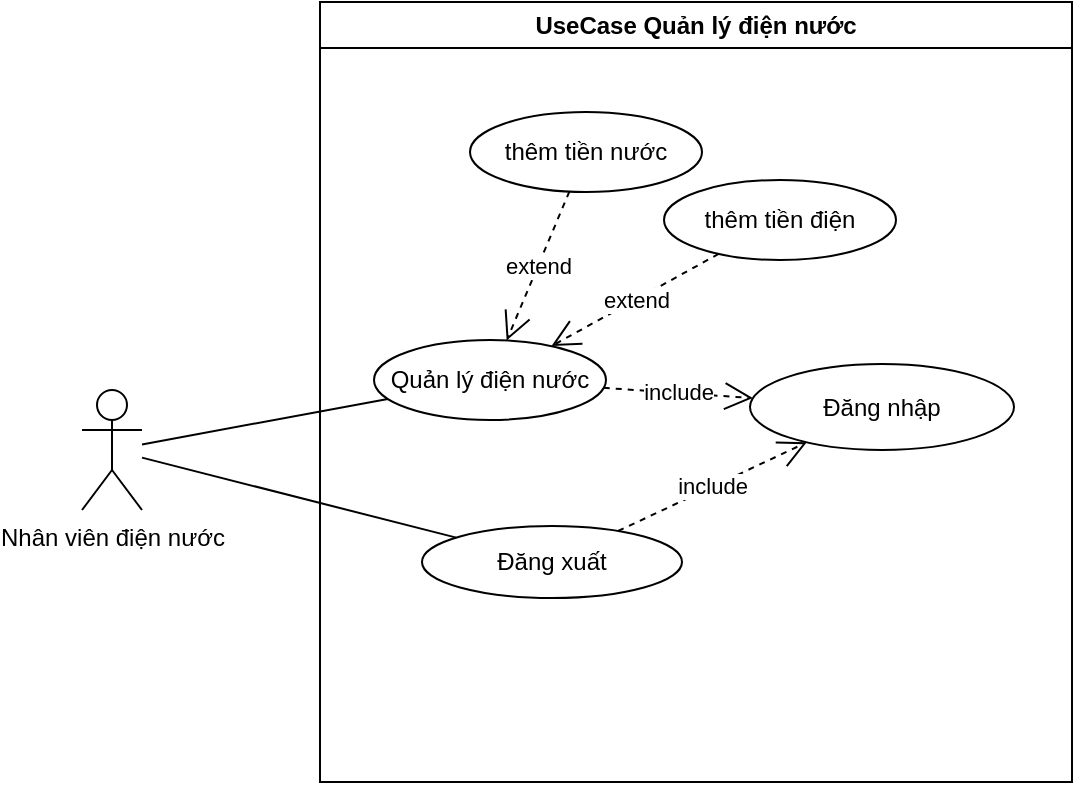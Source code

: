 <mxfile version="22.1.1" type="device">
  <diagram name="Trang-1" id="dqkja2WfaRUhVdcm1GmD">
    <mxGraphModel dx="1312" dy="588" grid="0" gridSize="10" guides="1" tooltips="1" connect="1" arrows="1" fold="1" page="1" pageScale="1" pageWidth="827" pageHeight="1169" math="0" shadow="0">
      <root>
        <mxCell id="0" />
        <mxCell id="1" parent="0" />
        <mxCell id="dCL8GWldi8alxJ6y3f6X-1" value="UseCase Quản lý điện nước" style="swimlane;whiteSpace=wrap;html=1;" vertex="1" parent="1">
          <mxGeometry x="243" y="411" width="376" height="390" as="geometry" />
        </mxCell>
        <mxCell id="dCL8GWldi8alxJ6y3f6X-3" value="Quản lý điện nước" style="ellipse;whiteSpace=wrap;html=1;" vertex="1" parent="dCL8GWldi8alxJ6y3f6X-1">
          <mxGeometry x="27" y="169" width="116" height="40" as="geometry" />
        </mxCell>
        <mxCell id="dCL8GWldi8alxJ6y3f6X-4" value="thêm tiền điện" style="ellipse;whiteSpace=wrap;html=1;" vertex="1" parent="dCL8GWldi8alxJ6y3f6X-1">
          <mxGeometry x="172" y="89" width="116" height="40" as="geometry" />
        </mxCell>
        <mxCell id="dCL8GWldi8alxJ6y3f6X-5" value="thêm tiền nước" style="ellipse;whiteSpace=wrap;html=1;" vertex="1" parent="dCL8GWldi8alxJ6y3f6X-1">
          <mxGeometry x="75" y="55" width="116" height="40" as="geometry" />
        </mxCell>
        <mxCell id="dCL8GWldi8alxJ6y3f6X-6" value="extend" style="endArrow=open;endSize=12;dashed=1;html=1;rounded=0;" edge="1" parent="dCL8GWldi8alxJ6y3f6X-1" source="dCL8GWldi8alxJ6y3f6X-5" target="dCL8GWldi8alxJ6y3f6X-3">
          <mxGeometry width="160" relative="1" as="geometry">
            <mxPoint x="256" y="242" as="sourcePoint" />
            <mxPoint x="145" y="211" as="targetPoint" />
          </mxGeometry>
        </mxCell>
        <mxCell id="dCL8GWldi8alxJ6y3f6X-7" value="extend" style="endArrow=open;endSize=12;dashed=1;html=1;rounded=0;" edge="1" parent="dCL8GWldi8alxJ6y3f6X-1" source="dCL8GWldi8alxJ6y3f6X-4" target="dCL8GWldi8alxJ6y3f6X-3">
          <mxGeometry width="160" relative="1" as="geometry">
            <mxPoint x="169" y="112" as="sourcePoint" />
            <mxPoint x="111" y="180" as="targetPoint" />
          </mxGeometry>
        </mxCell>
        <mxCell id="dCL8GWldi8alxJ6y3f6X-8" value="Đăng nhập" style="ellipse;whiteSpace=wrap;html=1;" vertex="1" parent="dCL8GWldi8alxJ6y3f6X-1">
          <mxGeometry x="215" y="181" width="132" height="43" as="geometry" />
        </mxCell>
        <mxCell id="dCL8GWldi8alxJ6y3f6X-9" value="include" style="endArrow=open;endSize=12;dashed=1;html=1;rounded=0;" edge="1" parent="dCL8GWldi8alxJ6y3f6X-1" source="dCL8GWldi8alxJ6y3f6X-3" target="dCL8GWldi8alxJ6y3f6X-8">
          <mxGeometry width="160" relative="1" as="geometry">
            <mxPoint x="100" y="199" as="sourcePoint" />
            <mxPoint x="260" y="199" as="targetPoint" />
          </mxGeometry>
        </mxCell>
        <mxCell id="dCL8GWldi8alxJ6y3f6X-10" value="Đăng xuất" style="ellipse;whiteSpace=wrap;html=1;direction=west;" vertex="1" parent="dCL8GWldi8alxJ6y3f6X-1">
          <mxGeometry x="51" y="262" width="130" height="36" as="geometry" />
        </mxCell>
        <mxCell id="dCL8GWldi8alxJ6y3f6X-11" value="include" style="endArrow=open;endSize=12;dashed=1;html=1;rounded=0;" edge="1" parent="dCL8GWldi8alxJ6y3f6X-1" source="dCL8GWldi8alxJ6y3f6X-10" target="dCL8GWldi8alxJ6y3f6X-8">
          <mxGeometry width="160" relative="1" as="geometry">
            <mxPoint x="100" y="199" as="sourcePoint" />
            <mxPoint x="260" y="199" as="targetPoint" />
          </mxGeometry>
        </mxCell>
        <mxCell id="dCL8GWldi8alxJ6y3f6X-2" value="Nhân viên điện nước" style="shape=umlActor;verticalLabelPosition=bottom;verticalAlign=top;html=1;outlineConnect=0;" vertex="1" parent="1">
          <mxGeometry x="124" y="605" width="30" height="60" as="geometry" />
        </mxCell>
        <mxCell id="dCL8GWldi8alxJ6y3f6X-12" value="" style="endArrow=none;html=1;rounded=0;" edge="1" parent="1" source="dCL8GWldi8alxJ6y3f6X-2" target="dCL8GWldi8alxJ6y3f6X-3">
          <mxGeometry width="50" height="50" relative="1" as="geometry">
            <mxPoint x="386" y="672" as="sourcePoint" />
            <mxPoint x="436" y="622" as="targetPoint" />
          </mxGeometry>
        </mxCell>
        <mxCell id="dCL8GWldi8alxJ6y3f6X-13" value="" style="endArrow=none;html=1;rounded=0;" edge="1" parent="1" source="dCL8GWldi8alxJ6y3f6X-2" target="dCL8GWldi8alxJ6y3f6X-10">
          <mxGeometry width="50" height="50" relative="1" as="geometry">
            <mxPoint x="386" y="672" as="sourcePoint" />
            <mxPoint x="436" y="622" as="targetPoint" />
          </mxGeometry>
        </mxCell>
      </root>
    </mxGraphModel>
  </diagram>
</mxfile>
